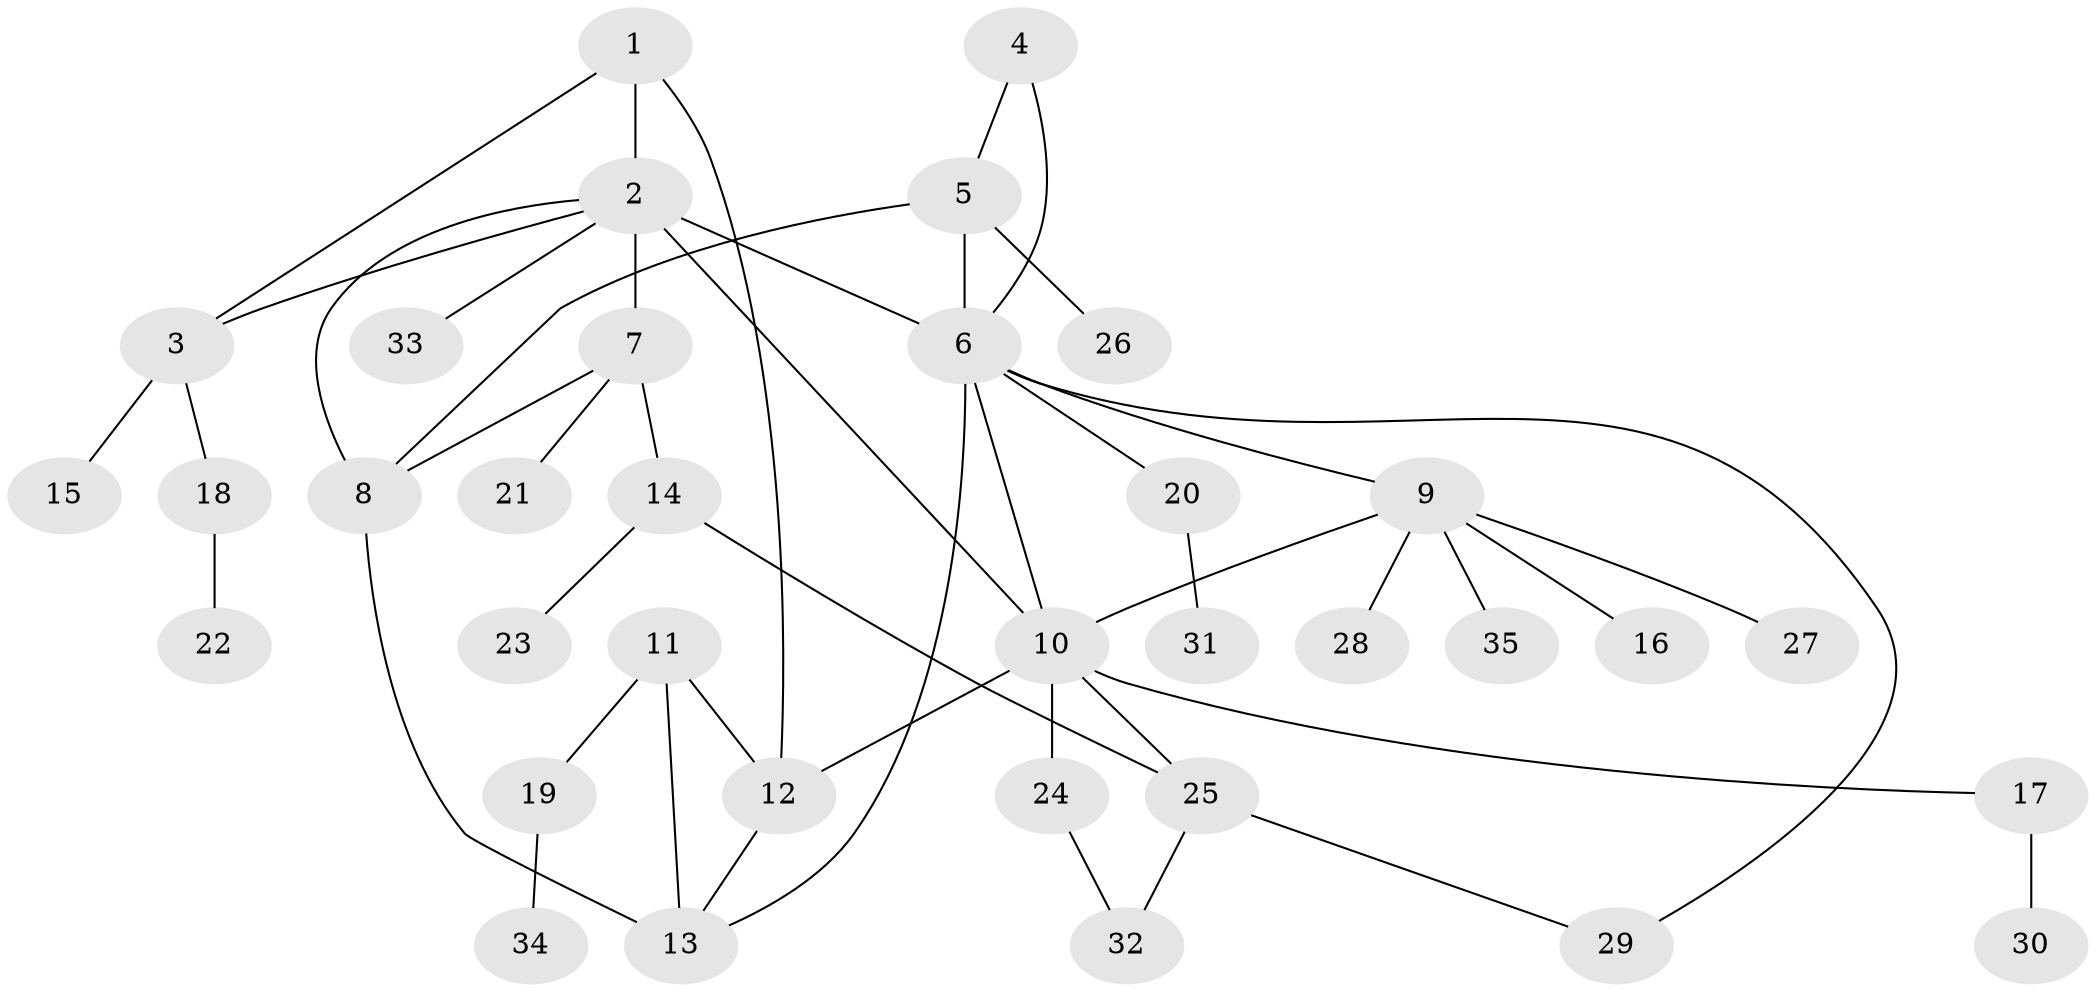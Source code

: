 // original degree distribution, {6: 0.043478260869565216, 5: 0.10144927536231885, 3: 0.08695652173913043, 9: 0.014492753623188406, 4: 0.043478260869565216, 7: 0.014492753623188406, 8: 0.014492753623188406, 1: 0.5362318840579711, 2: 0.14492753623188406}
// Generated by graph-tools (version 1.1) at 2025/37/03/09/25 02:37:34]
// undirected, 35 vertices, 47 edges
graph export_dot {
graph [start="1"]
  node [color=gray90,style=filled];
  1;
  2;
  3;
  4;
  5;
  6;
  7;
  8;
  9;
  10;
  11;
  12;
  13;
  14;
  15;
  16;
  17;
  18;
  19;
  20;
  21;
  22;
  23;
  24;
  25;
  26;
  27;
  28;
  29;
  30;
  31;
  32;
  33;
  34;
  35;
  1 -- 2 [weight=3.0];
  1 -- 3 [weight=1.0];
  1 -- 12 [weight=1.0];
  2 -- 3 [weight=1.0];
  2 -- 6 [weight=2.0];
  2 -- 7 [weight=1.0];
  2 -- 8 [weight=1.0];
  2 -- 10 [weight=1.0];
  2 -- 33 [weight=1.0];
  3 -- 15 [weight=2.0];
  3 -- 18 [weight=1.0];
  4 -- 5 [weight=1.0];
  4 -- 6 [weight=1.0];
  5 -- 6 [weight=5.0];
  5 -- 8 [weight=1.0];
  5 -- 26 [weight=1.0];
  6 -- 9 [weight=1.0];
  6 -- 10 [weight=1.0];
  6 -- 13 [weight=1.0];
  6 -- 20 [weight=1.0];
  6 -- 29 [weight=1.0];
  7 -- 8 [weight=1.0];
  7 -- 14 [weight=1.0];
  7 -- 21 [weight=2.0];
  8 -- 13 [weight=1.0];
  9 -- 10 [weight=1.0];
  9 -- 16 [weight=1.0];
  9 -- 27 [weight=1.0];
  9 -- 28 [weight=1.0];
  9 -- 35 [weight=1.0];
  10 -- 12 [weight=1.0];
  10 -- 17 [weight=1.0];
  10 -- 24 [weight=1.0];
  10 -- 25 [weight=1.0];
  11 -- 12 [weight=1.0];
  11 -- 13 [weight=2.0];
  11 -- 19 [weight=1.0];
  12 -- 13 [weight=1.0];
  14 -- 23 [weight=1.0];
  14 -- 25 [weight=1.0];
  17 -- 30 [weight=1.0];
  18 -- 22 [weight=1.0];
  19 -- 34 [weight=1.0];
  20 -- 31 [weight=1.0];
  24 -- 32 [weight=1.0];
  25 -- 29 [weight=1.0];
  25 -- 32 [weight=1.0];
}
